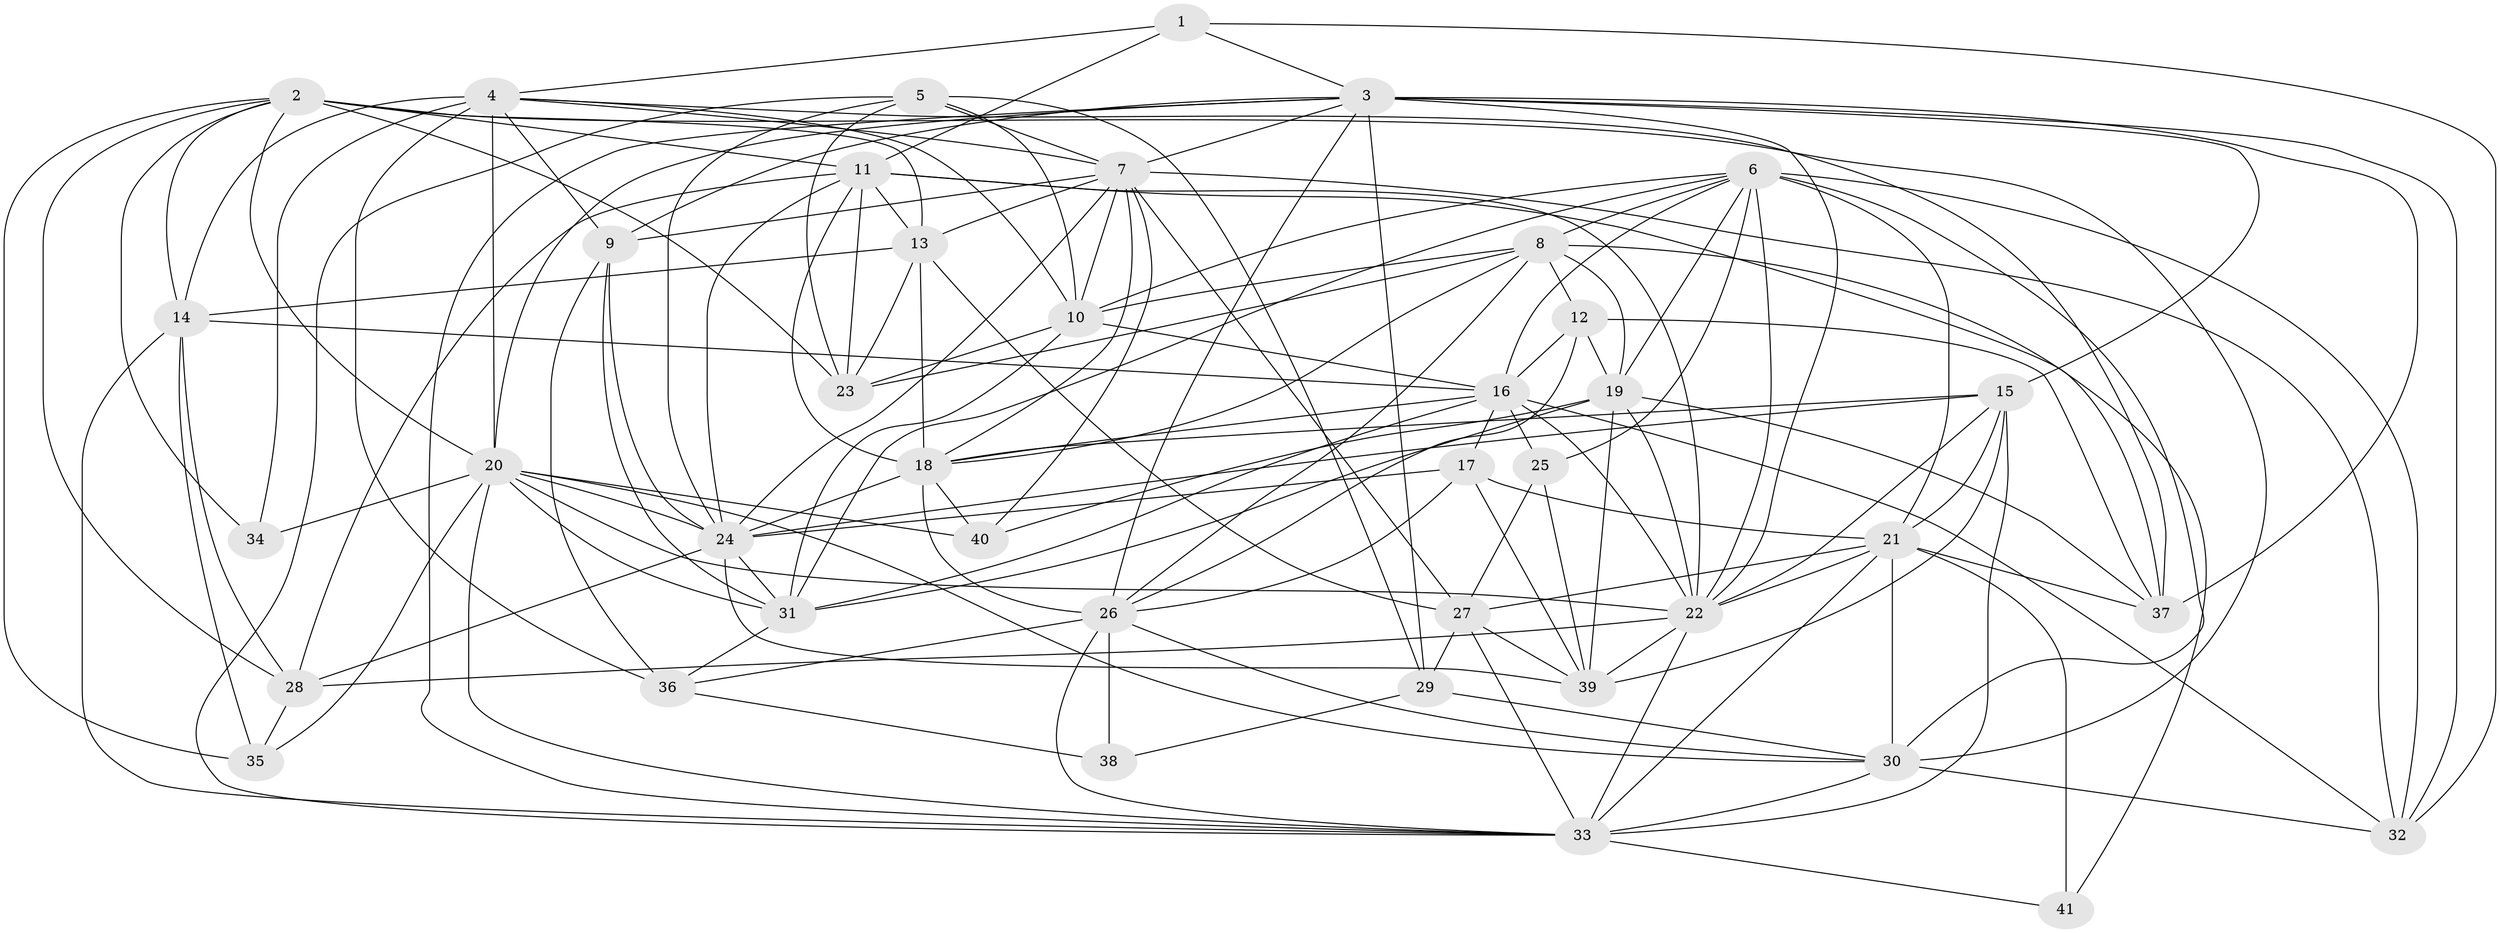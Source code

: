 // original degree distribution, {4: 1.0}
// Generated by graph-tools (version 1.1) at 2025/54/03/04/25 22:54:07]
// undirected, 41 vertices, 148 edges
graph export_dot {
  node [color=gray90,style=filled];
  1;
  2;
  3;
  4;
  5;
  6;
  7;
  8;
  9;
  10;
  11;
  12;
  13;
  14;
  15;
  16;
  17;
  18;
  19;
  20;
  21;
  22;
  23;
  24;
  25;
  26;
  27;
  28;
  29;
  30;
  31;
  32;
  33;
  34;
  35;
  36;
  37;
  38;
  39;
  40;
  41;
  1 -- 3 [weight=1.0];
  1 -- 4 [weight=1.0];
  1 -- 11 [weight=1.0];
  1 -- 32 [weight=1.0];
  2 -- 11 [weight=2.0];
  2 -- 13 [weight=2.0];
  2 -- 14 [weight=1.0];
  2 -- 20 [weight=1.0];
  2 -- 23 [weight=1.0];
  2 -- 28 [weight=1.0];
  2 -- 30 [weight=1.0];
  2 -- 34 [weight=2.0];
  2 -- 35 [weight=1.0];
  3 -- 7 [weight=1.0];
  3 -- 9 [weight=1.0];
  3 -- 15 [weight=1.0];
  3 -- 20 [weight=1.0];
  3 -- 22 [weight=1.0];
  3 -- 26 [weight=1.0];
  3 -- 29 [weight=1.0];
  3 -- 32 [weight=2.0];
  3 -- 33 [weight=1.0];
  3 -- 37 [weight=1.0];
  4 -- 7 [weight=1.0];
  4 -- 9 [weight=1.0];
  4 -- 10 [weight=1.0];
  4 -- 14 [weight=1.0];
  4 -- 20 [weight=1.0];
  4 -- 34 [weight=1.0];
  4 -- 36 [weight=2.0];
  4 -- 37 [weight=1.0];
  5 -- 7 [weight=1.0];
  5 -- 10 [weight=1.0];
  5 -- 23 [weight=1.0];
  5 -- 24 [weight=1.0];
  5 -- 29 [weight=1.0];
  5 -- 33 [weight=1.0];
  6 -- 8 [weight=2.0];
  6 -- 10 [weight=1.0];
  6 -- 16 [weight=1.0];
  6 -- 19 [weight=1.0];
  6 -- 21 [weight=2.0];
  6 -- 22 [weight=1.0];
  6 -- 25 [weight=1.0];
  6 -- 30 [weight=1.0];
  6 -- 31 [weight=1.0];
  6 -- 32 [weight=1.0];
  7 -- 9 [weight=1.0];
  7 -- 10 [weight=1.0];
  7 -- 13 [weight=1.0];
  7 -- 18 [weight=1.0];
  7 -- 24 [weight=1.0];
  7 -- 27 [weight=2.0];
  7 -- 32 [weight=1.0];
  7 -- 40 [weight=1.0];
  8 -- 10 [weight=1.0];
  8 -- 12 [weight=2.0];
  8 -- 18 [weight=1.0];
  8 -- 19 [weight=2.0];
  8 -- 23 [weight=2.0];
  8 -- 26 [weight=1.0];
  8 -- 41 [weight=1.0];
  9 -- 24 [weight=1.0];
  9 -- 31 [weight=1.0];
  9 -- 36 [weight=1.0];
  10 -- 16 [weight=2.0];
  10 -- 23 [weight=2.0];
  10 -- 31 [weight=1.0];
  11 -- 13 [weight=2.0];
  11 -- 18 [weight=2.0];
  11 -- 22 [weight=1.0];
  11 -- 23 [weight=1.0];
  11 -- 24 [weight=1.0];
  11 -- 28 [weight=1.0];
  11 -- 37 [weight=1.0];
  12 -- 16 [weight=1.0];
  12 -- 19 [weight=3.0];
  12 -- 26 [weight=1.0];
  12 -- 37 [weight=1.0];
  13 -- 14 [weight=4.0];
  13 -- 18 [weight=1.0];
  13 -- 23 [weight=1.0];
  13 -- 27 [weight=1.0];
  14 -- 16 [weight=1.0];
  14 -- 28 [weight=1.0];
  14 -- 33 [weight=1.0];
  14 -- 35 [weight=1.0];
  15 -- 18 [weight=1.0];
  15 -- 21 [weight=1.0];
  15 -- 22 [weight=2.0];
  15 -- 24 [weight=1.0];
  15 -- 33 [weight=1.0];
  15 -- 39 [weight=1.0];
  16 -- 17 [weight=1.0];
  16 -- 18 [weight=1.0];
  16 -- 22 [weight=1.0];
  16 -- 25 [weight=1.0];
  16 -- 31 [weight=1.0];
  16 -- 32 [weight=2.0];
  17 -- 21 [weight=2.0];
  17 -- 24 [weight=1.0];
  17 -- 26 [weight=1.0];
  17 -- 39 [weight=1.0];
  18 -- 24 [weight=1.0];
  18 -- 26 [weight=1.0];
  18 -- 40 [weight=1.0];
  19 -- 22 [weight=1.0];
  19 -- 31 [weight=1.0];
  19 -- 37 [weight=1.0];
  19 -- 39 [weight=2.0];
  19 -- 40 [weight=1.0];
  20 -- 22 [weight=1.0];
  20 -- 24 [weight=2.0];
  20 -- 30 [weight=1.0];
  20 -- 31 [weight=1.0];
  20 -- 33 [weight=1.0];
  20 -- 34 [weight=1.0];
  20 -- 35 [weight=1.0];
  20 -- 40 [weight=1.0];
  21 -- 22 [weight=1.0];
  21 -- 27 [weight=1.0];
  21 -- 30 [weight=1.0];
  21 -- 33 [weight=1.0];
  21 -- 37 [weight=1.0];
  21 -- 41 [weight=2.0];
  22 -- 28 [weight=1.0];
  22 -- 33 [weight=1.0];
  22 -- 39 [weight=1.0];
  24 -- 28 [weight=1.0];
  24 -- 31 [weight=1.0];
  24 -- 39 [weight=1.0];
  25 -- 27 [weight=1.0];
  25 -- 39 [weight=1.0];
  26 -- 30 [weight=1.0];
  26 -- 33 [weight=1.0];
  26 -- 36 [weight=1.0];
  26 -- 38 [weight=2.0];
  27 -- 29 [weight=1.0];
  27 -- 33 [weight=1.0];
  27 -- 39 [weight=1.0];
  28 -- 35 [weight=1.0];
  29 -- 30 [weight=2.0];
  29 -- 38 [weight=1.0];
  30 -- 32 [weight=1.0];
  30 -- 33 [weight=2.0];
  31 -- 36 [weight=1.0];
  33 -- 41 [weight=1.0];
  36 -- 38 [weight=1.0];
}
